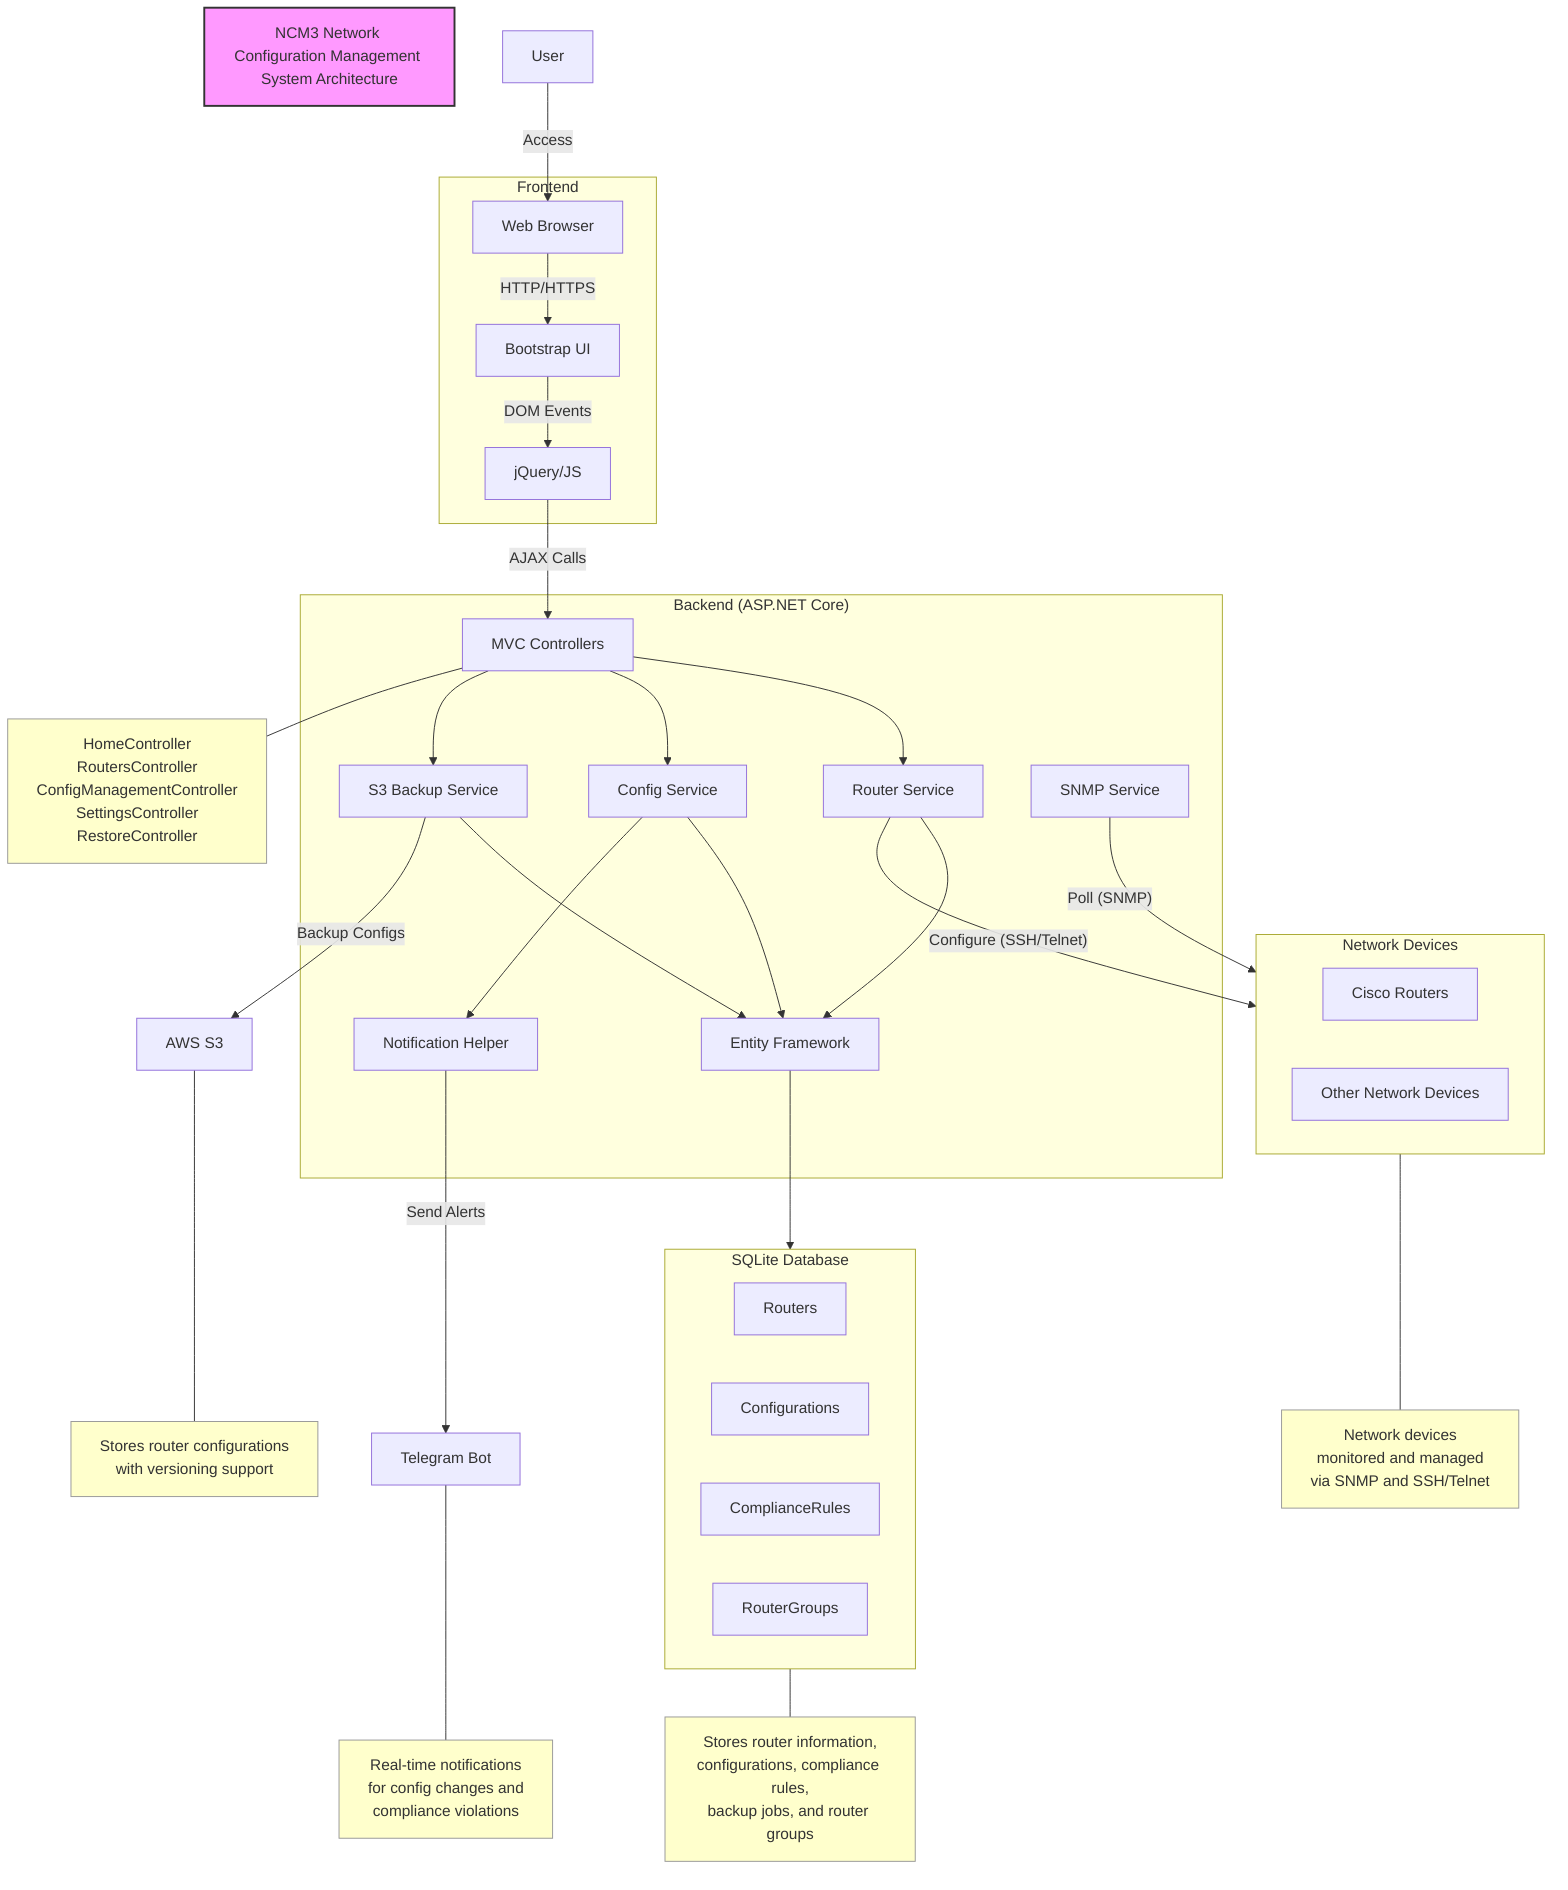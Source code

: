 graph TD
    %% Định nghĩa tiêu đề
    title[NCM3 Network Configuration Management System Architecture]
    style title fill:#f9f,stroke:#333,stroke-width:2px
    
    %% Định nghĩa nhóm Frontend
    subgraph Frontend["Frontend"]
        browser["Web Browser"]
        ui["Bootstrap UI"]
        js["jQuery/JS"]
    end
    
    %% Định nghĩa nhóm Backend
    subgraph Backend["Backend (ASP.NET Core)"]
        controllers["MVC Controllers"]
        routerService["Router Service"]
        configService["Config Service"]
        s3Service["S3 Backup Service"]
        snmpService["SNMP Service"]
        notifService["Notification Helper"]
        ef["Entity Framework"]
    end
    
    %% Định nghĩa cơ sở dữ liệu
    subgraph Database["SQLite Database"]
        routers["Routers"]
        configs["Configurations"]
        rules["ComplianceRules"]
        groups["RouterGroups"]
    end
    
    %% Định nghĩa các thành phần khác
    s3["AWS S3"]
    subgraph Devices["Network Devices"]
        cisco["Cisco Routers"]
        otherDevices["Other Network Devices"]
    end
    
    telegram["Telegram Bot"]
    user["User"]
    
    %% Kết nối giữa các thành phần
    user -->|"Access"| browser
    browser -->|"HTTP/HTTPS"| ui
    ui -->|"DOM Events"| js
    js -->|"AJAX Calls"| controllers
    
    controllers --> routerService
    controllers --> configService
    controllers --> s3Service
    
    routerService --> ef
    configService --> ef
    s3Service --> ef
    
    ef --> Database
    s3Service -->|"Backup Configs"| s3
    
    snmpService -->|"Poll (SNMP)"| Devices
    routerService -->|"Configure (SSH/Telnet)"| Devices
    
    configService --> notifService
    notifService -->|"Send Alerts"| telegram
    
    %% Ghi chú
    classDef note fill:#ffffcc,stroke:#999,stroke-width:1px
    
    controllerNote["HomeController<br>RoutersController<br>ConfigManagementController<br>SettingsController<br>RestoreController"]
    class controllerNote note
    controllers --- controllerNote
    
    dbNote["Stores router information,<br>configurations, compliance rules,<br>backup jobs, and router groups"]
    class dbNote note
    Database --- dbNote
    
    s3Note["Stores router configurations<br>with versioning support"]
    class s3Note note
    s3 --- s3Note
    
    telegramNote["Real-time notifications<br>for config changes and<br>compliance violations"]
    class telegramNote note
    telegram --- telegramNote
    
    devicesNote["Network devices<br>monitored and managed<br>via SNMP and SSH/Telnet"]
    class devicesNote note
    Devices --- devicesNote